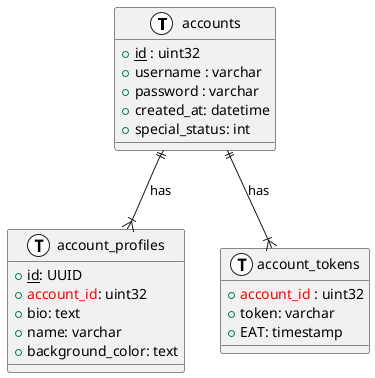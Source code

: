 @startuml
!define Table(name,desc) class name as "desc" << (T,white) >>
!define primary_key(x) <u>x</u>
!define foreign_key(x) <color:red>x</color>

Table(account, "accounts") {
    +primary_key(id) : uint32
    +username : varchar
    +password : varchar
    +created_at: datetime
    +special_status: int
}

Table(account_profile, "account_profiles") {
    +primary_key(id): UUID
    +foreign_key(account_id): uint32
    +bio: text
    +name: varchar
    +background_color: text
}

Table(account_token, "account_tokens") {
  +foreign_key(account_id) : uint32
  +token: varchar
  +EAT: timestamp
}

account ||--|{ account_profile : "has"
account ||--|{ account_token : "has"

@enduml